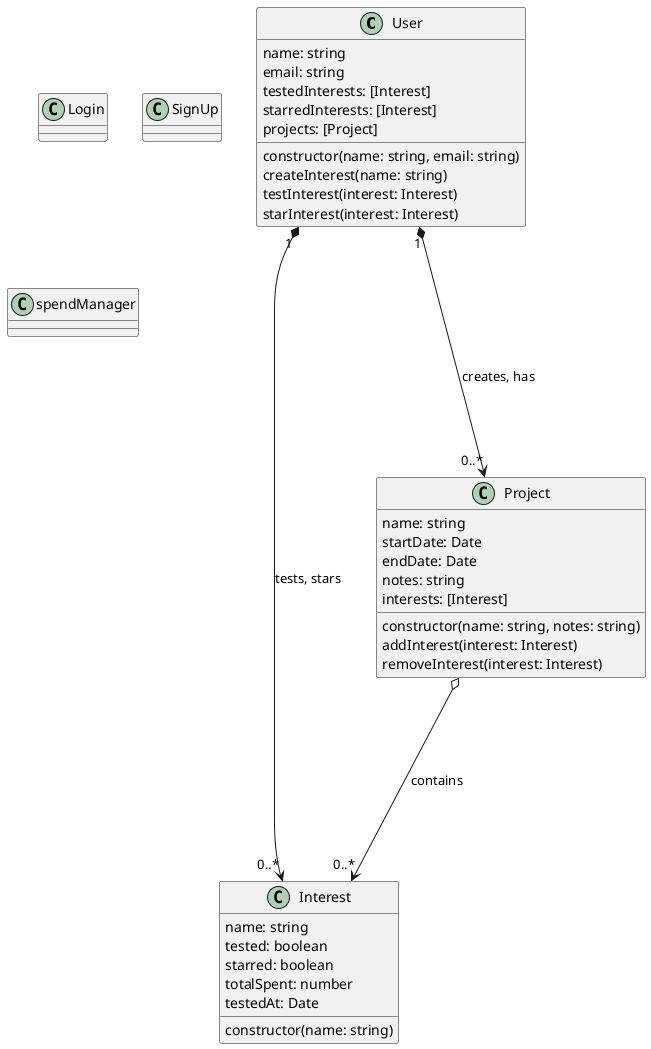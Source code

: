 @startuml Marketing-Project Class Diagram
class User {
    name: string
    email: string
    testedInterests: [Interest]
    starredInterests: [Interest]
    projects: [Project]
    constructor(name: string, email: string)
    createInterest(name: string)
    testInterest(interest: Interest)
    starInterest(interest: Interest)
}

class Interest {
    name: string
    tested: boolean
    starred: boolean
    totalSpent: number
    testedAt: Date
    constructor(name: string)
}

class Project {
    name: string
    startDate: Date
    endDate: Date
    notes: string
    interests: [Interest]
    constructor(name: string, notes: string)
    addInterest(interest: Interest)
    removeInterest(interest: Interest)
}

class Login {}

class SignUp {}

class spendManager {}

User "1" *----> "0..*" Interest : tests, stars
User "1" *----> "0..*" Project : creates, has
Project o----> "0..*" Interest : contains

@enduml